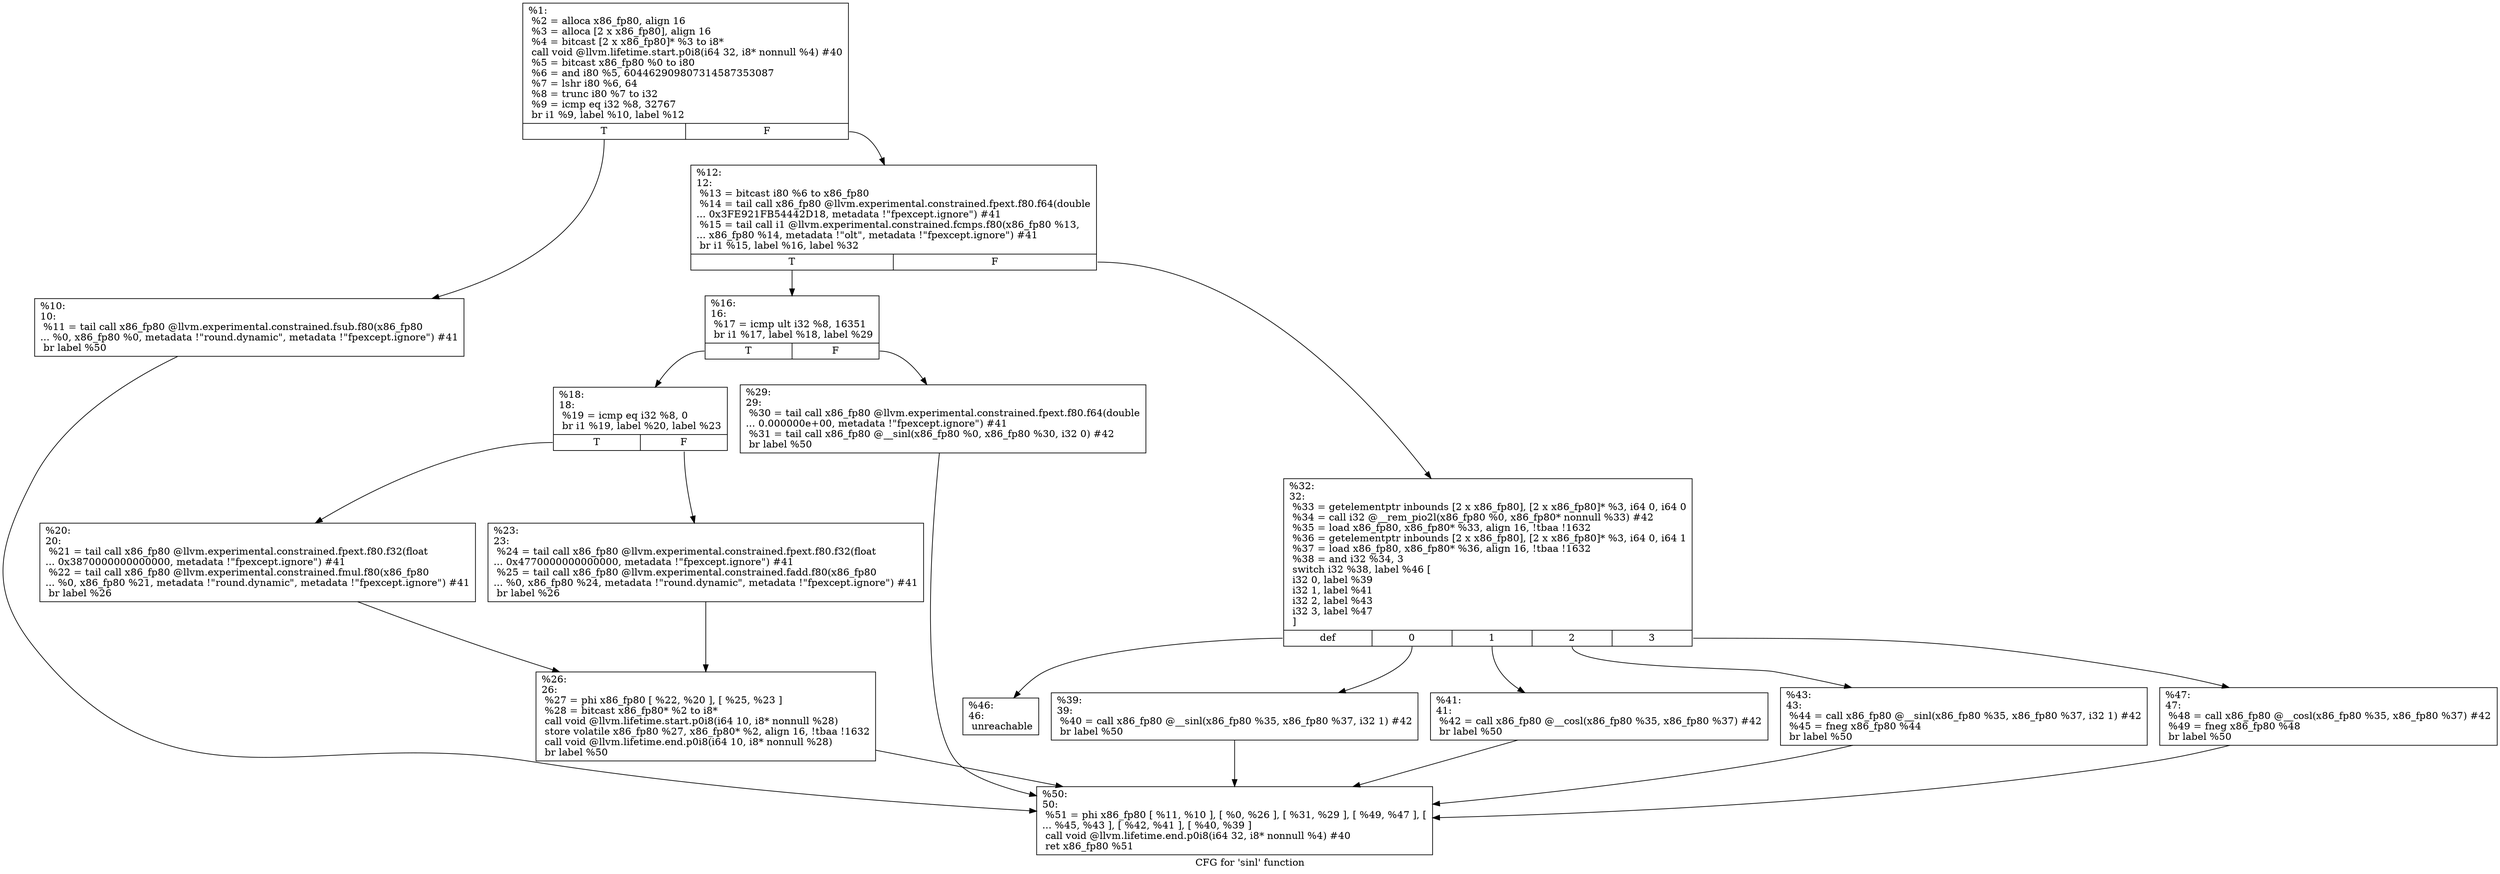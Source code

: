 digraph "CFG for 'sinl' function" {
	label="CFG for 'sinl' function";

	Node0x1afb9d0 [shape=record,label="{%1:\l  %2 = alloca x86_fp80, align 16\l  %3 = alloca [2 x x86_fp80], align 16\l  %4 = bitcast [2 x x86_fp80]* %3 to i8*\l  call void @llvm.lifetime.start.p0i8(i64 32, i8* nonnull %4) #40\l  %5 = bitcast x86_fp80 %0 to i80\l  %6 = and i80 %5, 604462909807314587353087\l  %7 = lshr i80 %6, 64\l  %8 = trunc i80 %7 to i32\l  %9 = icmp eq i32 %8, 32767\l  br i1 %9, label %10, label %12\l|{<s0>T|<s1>F}}"];
	Node0x1afb9d0:s0 -> Node0x1afba20;
	Node0x1afb9d0:s1 -> Node0x1afba70;
	Node0x1afba20 [shape=record,label="{%10:\l10:                                               \l  %11 = tail call x86_fp80 @llvm.experimental.constrained.fsub.f80(x86_fp80\l... %0, x86_fp80 %0, metadata !\"round.dynamic\", metadata !\"fpexcept.ignore\") #41\l  br label %50\l}"];
	Node0x1afba20 -> Node0x1afbe80;
	Node0x1afba70 [shape=record,label="{%12:\l12:                                               \l  %13 = bitcast i80 %6 to x86_fp80\l  %14 = tail call x86_fp80 @llvm.experimental.constrained.fpext.f80.f64(double\l... 0x3FE921FB54442D18, metadata !\"fpexcept.ignore\") #41\l  %15 = tail call i1 @llvm.experimental.constrained.fcmps.f80(x86_fp80 %13,\l... x86_fp80 %14, metadata !\"olt\", metadata !\"fpexcept.ignore\") #41\l  br i1 %15, label %16, label %32\l|{<s0>T|<s1>F}}"];
	Node0x1afba70:s0 -> Node0x1afbac0;
	Node0x1afba70:s1 -> Node0x1afbca0;
	Node0x1afbac0 [shape=record,label="{%16:\l16:                                               \l  %17 = icmp ult i32 %8, 16351\l  br i1 %17, label %18, label %29\l|{<s0>T|<s1>F}}"];
	Node0x1afbac0:s0 -> Node0x1afbb10;
	Node0x1afbac0:s1 -> Node0x1afbc50;
	Node0x1afbb10 [shape=record,label="{%18:\l18:                                               \l  %19 = icmp eq i32 %8, 0\l  br i1 %19, label %20, label %23\l|{<s0>T|<s1>F}}"];
	Node0x1afbb10:s0 -> Node0x1afbb60;
	Node0x1afbb10:s1 -> Node0x1afbbb0;
	Node0x1afbb60 [shape=record,label="{%20:\l20:                                               \l  %21 = tail call x86_fp80 @llvm.experimental.constrained.fpext.f80.f32(float\l... 0x3870000000000000, metadata !\"fpexcept.ignore\") #41\l  %22 = tail call x86_fp80 @llvm.experimental.constrained.fmul.f80(x86_fp80\l... %0, x86_fp80 %21, metadata !\"round.dynamic\", metadata !\"fpexcept.ignore\") #41\l  br label %26\l}"];
	Node0x1afbb60 -> Node0x1afbc00;
	Node0x1afbbb0 [shape=record,label="{%23:\l23:                                               \l  %24 = tail call x86_fp80 @llvm.experimental.constrained.fpext.f80.f32(float\l... 0x4770000000000000, metadata !\"fpexcept.ignore\") #41\l  %25 = tail call x86_fp80 @llvm.experimental.constrained.fadd.f80(x86_fp80\l... %0, x86_fp80 %24, metadata !\"round.dynamic\", metadata !\"fpexcept.ignore\") #41\l  br label %26\l}"];
	Node0x1afbbb0 -> Node0x1afbc00;
	Node0x1afbc00 [shape=record,label="{%26:\l26:                                               \l  %27 = phi x86_fp80 [ %22, %20 ], [ %25, %23 ]\l  %28 = bitcast x86_fp80* %2 to i8*\l  call void @llvm.lifetime.start.p0i8(i64 10, i8* nonnull %28)\l  store volatile x86_fp80 %27, x86_fp80* %2, align 16, !tbaa !1632\l  call void @llvm.lifetime.end.p0i8(i64 10, i8* nonnull %28)\l  br label %50\l}"];
	Node0x1afbc00 -> Node0x1afbe80;
	Node0x1afbc50 [shape=record,label="{%29:\l29:                                               \l  %30 = tail call x86_fp80 @llvm.experimental.constrained.fpext.f80.f64(double\l... 0.000000e+00, metadata !\"fpexcept.ignore\") #41\l  %31 = tail call x86_fp80 @__sinl(x86_fp80 %0, x86_fp80 %30, i32 0) #42\l  br label %50\l}"];
	Node0x1afbc50 -> Node0x1afbe80;
	Node0x1afbca0 [shape=record,label="{%32:\l32:                                               \l  %33 = getelementptr inbounds [2 x x86_fp80], [2 x x86_fp80]* %3, i64 0, i64 0\l  %34 = call i32 @__rem_pio2l(x86_fp80 %0, x86_fp80* nonnull %33) #42\l  %35 = load x86_fp80, x86_fp80* %33, align 16, !tbaa !1632\l  %36 = getelementptr inbounds [2 x x86_fp80], [2 x x86_fp80]* %3, i64 0, i64 1\l  %37 = load x86_fp80, x86_fp80* %36, align 16, !tbaa !1632\l  %38 = and i32 %34, 3\l  switch i32 %38, label %46 [\l    i32 0, label %39\l    i32 1, label %41\l    i32 2, label %43\l    i32 3, label %47\l  ]\l|{<s0>def|<s1>0|<s2>1|<s3>2|<s4>3}}"];
	Node0x1afbca0:s0 -> Node0x1afbde0;
	Node0x1afbca0:s1 -> Node0x1afbcf0;
	Node0x1afbca0:s2 -> Node0x1afbd40;
	Node0x1afbca0:s3 -> Node0x1afbd90;
	Node0x1afbca0:s4 -> Node0x1afbe30;
	Node0x1afbcf0 [shape=record,label="{%39:\l39:                                               \l  %40 = call x86_fp80 @__sinl(x86_fp80 %35, x86_fp80 %37, i32 1) #42\l  br label %50\l}"];
	Node0x1afbcf0 -> Node0x1afbe80;
	Node0x1afbd40 [shape=record,label="{%41:\l41:                                               \l  %42 = call x86_fp80 @__cosl(x86_fp80 %35, x86_fp80 %37) #42\l  br label %50\l}"];
	Node0x1afbd40 -> Node0x1afbe80;
	Node0x1afbd90 [shape=record,label="{%43:\l43:                                               \l  %44 = call x86_fp80 @__sinl(x86_fp80 %35, x86_fp80 %37, i32 1) #42\l  %45 = fneg x86_fp80 %44\l  br label %50\l}"];
	Node0x1afbd90 -> Node0x1afbe80;
	Node0x1afbde0 [shape=record,label="{%46:\l46:                                               \l  unreachable\l}"];
	Node0x1afbe30 [shape=record,label="{%47:\l47:                                               \l  %48 = call x86_fp80 @__cosl(x86_fp80 %35, x86_fp80 %37) #42\l  %49 = fneg x86_fp80 %48\l  br label %50\l}"];
	Node0x1afbe30 -> Node0x1afbe80;
	Node0x1afbe80 [shape=record,label="{%50:\l50:                                               \l  %51 = phi x86_fp80 [ %11, %10 ], [ %0, %26 ], [ %31, %29 ], [ %49, %47 ], [\l... %45, %43 ], [ %42, %41 ], [ %40, %39 ]\l  call void @llvm.lifetime.end.p0i8(i64 32, i8* nonnull %4) #40\l  ret x86_fp80 %51\l}"];
}
